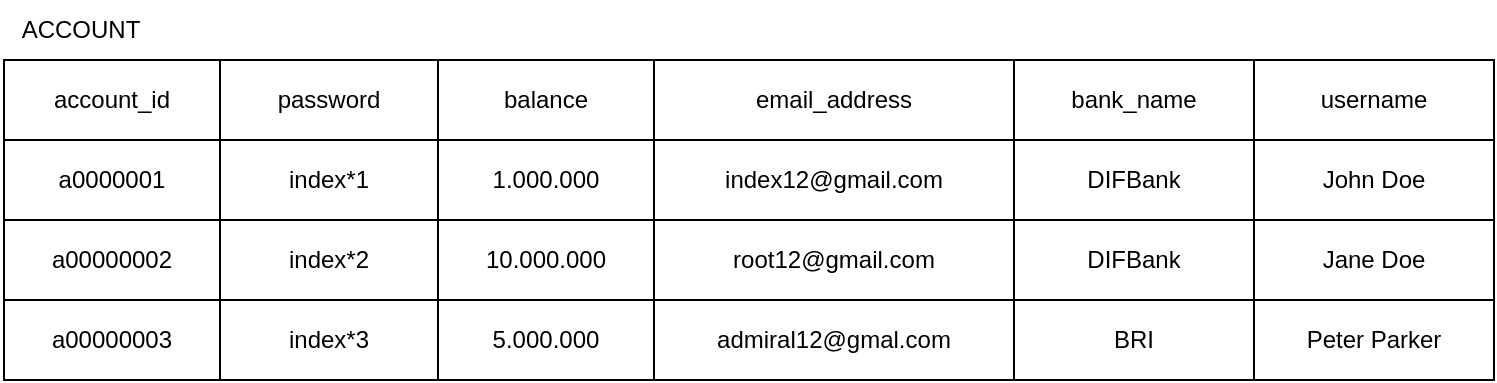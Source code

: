 <mxfile version="22.1.3" type="device">
  <diagram name="Page-1" id="VzlZqtVmYNfStKBr-7xY">
    <mxGraphModel dx="1221" dy="769" grid="1" gridSize="10" guides="1" tooltips="1" connect="1" arrows="1" fold="1" page="1" pageScale="1" pageWidth="850" pageHeight="1100" math="0" shadow="0">
      <root>
        <mxCell id="0" />
        <mxCell id="1" parent="0" />
        <mxCell id="AwuchYBo_K2aNbKIBFRn-1" value="" style="shape=table;startSize=0;container=1;collapsible=0;childLayout=tableLayout;fontSize=12;" parent="1" vertex="1">
          <mxGeometry x="335" y="290" width="745" height="160" as="geometry" />
        </mxCell>
        <mxCell id="AwuchYBo_K2aNbKIBFRn-2" value="" style="shape=tableRow;horizontal=0;startSize=0;swimlaneHead=0;swimlaneBody=0;strokeColor=inherit;top=0;left=0;bottom=0;right=0;collapsible=0;dropTarget=0;fillColor=none;points=[[0,0.5],[1,0.5]];portConstraint=eastwest;fontSize=12;" parent="AwuchYBo_K2aNbKIBFRn-1" vertex="1">
          <mxGeometry width="745" height="40" as="geometry" />
        </mxCell>
        <mxCell id="AwuchYBo_K2aNbKIBFRn-3" value="account_id" style="shape=partialRectangle;html=1;whiteSpace=wrap;connectable=0;strokeColor=inherit;overflow=hidden;fillColor=none;top=0;left=0;bottom=0;right=0;pointerEvents=1;fontSize=12;" parent="AwuchYBo_K2aNbKIBFRn-2" vertex="1">
          <mxGeometry width="108" height="40" as="geometry">
            <mxRectangle width="108" height="40" as="alternateBounds" />
          </mxGeometry>
        </mxCell>
        <mxCell id="AwuchYBo_K2aNbKIBFRn-4" value="password" style="shape=partialRectangle;html=1;whiteSpace=wrap;connectable=0;strokeColor=inherit;overflow=hidden;fillColor=none;top=0;left=0;bottom=0;right=0;pointerEvents=1;fontSize=12;" parent="AwuchYBo_K2aNbKIBFRn-2" vertex="1">
          <mxGeometry x="108" width="109" height="40" as="geometry">
            <mxRectangle width="109" height="40" as="alternateBounds" />
          </mxGeometry>
        </mxCell>
        <mxCell id="AwuchYBo_K2aNbKIBFRn-5" value="balance" style="shape=partialRectangle;html=1;whiteSpace=wrap;connectable=0;strokeColor=inherit;overflow=hidden;fillColor=none;top=0;left=0;bottom=0;right=0;pointerEvents=1;fontSize=12;" parent="AwuchYBo_K2aNbKIBFRn-2" vertex="1">
          <mxGeometry x="217" width="108" height="40" as="geometry">
            <mxRectangle width="108" height="40" as="alternateBounds" />
          </mxGeometry>
        </mxCell>
        <mxCell id="AwuchYBo_K2aNbKIBFRn-15" value="email_address" style="shape=partialRectangle;html=1;whiteSpace=wrap;connectable=0;strokeColor=inherit;overflow=hidden;fillColor=none;top=0;left=0;bottom=0;right=0;pointerEvents=1;fontSize=12;" parent="AwuchYBo_K2aNbKIBFRn-2" vertex="1">
          <mxGeometry x="325" width="180" height="40" as="geometry">
            <mxRectangle width="180" height="40" as="alternateBounds" />
          </mxGeometry>
        </mxCell>
        <mxCell id="Ge0DCW91lCSuW_c6dR6N-1" value="bank_name" style="shape=partialRectangle;html=1;whiteSpace=wrap;connectable=0;strokeColor=inherit;overflow=hidden;fillColor=none;top=0;left=0;bottom=0;right=0;pointerEvents=1;fontSize=12;" vertex="1" parent="AwuchYBo_K2aNbKIBFRn-2">
          <mxGeometry x="505" width="120" height="40" as="geometry">
            <mxRectangle width="120" height="40" as="alternateBounds" />
          </mxGeometry>
        </mxCell>
        <mxCell id="Ge0DCW91lCSuW_c6dR6N-4" value="username" style="shape=partialRectangle;html=1;whiteSpace=wrap;connectable=0;strokeColor=inherit;overflow=hidden;fillColor=none;top=0;left=0;bottom=0;right=0;pointerEvents=1;fontSize=12;" vertex="1" parent="AwuchYBo_K2aNbKIBFRn-2">
          <mxGeometry x="625" width="120" height="40" as="geometry">
            <mxRectangle width="120" height="40" as="alternateBounds" />
          </mxGeometry>
        </mxCell>
        <mxCell id="AwuchYBo_K2aNbKIBFRn-6" value="" style="shape=tableRow;horizontal=0;startSize=0;swimlaneHead=0;swimlaneBody=0;strokeColor=inherit;top=0;left=0;bottom=0;right=0;collapsible=0;dropTarget=0;fillColor=none;points=[[0,0.5],[1,0.5]];portConstraint=eastwest;fontSize=12;" parent="AwuchYBo_K2aNbKIBFRn-1" vertex="1">
          <mxGeometry y="40" width="745" height="40" as="geometry" />
        </mxCell>
        <mxCell id="AwuchYBo_K2aNbKIBFRn-7" value="a0000001" style="shape=partialRectangle;html=1;whiteSpace=wrap;connectable=0;strokeColor=inherit;overflow=hidden;fillColor=none;top=0;left=0;bottom=0;right=0;pointerEvents=1;fontSize=12;" parent="AwuchYBo_K2aNbKIBFRn-6" vertex="1">
          <mxGeometry width="108" height="40" as="geometry">
            <mxRectangle width="108" height="40" as="alternateBounds" />
          </mxGeometry>
        </mxCell>
        <mxCell id="AwuchYBo_K2aNbKIBFRn-8" value="index*1" style="shape=partialRectangle;html=1;whiteSpace=wrap;connectable=0;strokeColor=inherit;overflow=hidden;fillColor=none;top=0;left=0;bottom=0;right=0;pointerEvents=1;fontSize=12;" parent="AwuchYBo_K2aNbKIBFRn-6" vertex="1">
          <mxGeometry x="108" width="109" height="40" as="geometry">
            <mxRectangle width="109" height="40" as="alternateBounds" />
          </mxGeometry>
        </mxCell>
        <mxCell id="AwuchYBo_K2aNbKIBFRn-9" value="1.000.000" style="shape=partialRectangle;html=1;whiteSpace=wrap;connectable=0;strokeColor=inherit;overflow=hidden;fillColor=none;top=0;left=0;bottom=0;right=0;pointerEvents=1;fontSize=12;" parent="AwuchYBo_K2aNbKIBFRn-6" vertex="1">
          <mxGeometry x="217" width="108" height="40" as="geometry">
            <mxRectangle width="108" height="40" as="alternateBounds" />
          </mxGeometry>
        </mxCell>
        <mxCell id="AwuchYBo_K2aNbKIBFRn-16" value="index12@gmail.com" style="shape=partialRectangle;html=1;whiteSpace=wrap;connectable=0;strokeColor=inherit;overflow=hidden;fillColor=none;top=0;left=0;bottom=0;right=0;pointerEvents=1;fontSize=12;" parent="AwuchYBo_K2aNbKIBFRn-6" vertex="1">
          <mxGeometry x="325" width="180" height="40" as="geometry">
            <mxRectangle width="180" height="40" as="alternateBounds" />
          </mxGeometry>
        </mxCell>
        <mxCell id="Ge0DCW91lCSuW_c6dR6N-2" value="DIFBank" style="shape=partialRectangle;html=1;whiteSpace=wrap;connectable=0;strokeColor=inherit;overflow=hidden;fillColor=none;top=0;left=0;bottom=0;right=0;pointerEvents=1;fontSize=12;" vertex="1" parent="AwuchYBo_K2aNbKIBFRn-6">
          <mxGeometry x="505" width="120" height="40" as="geometry">
            <mxRectangle width="120" height="40" as="alternateBounds" />
          </mxGeometry>
        </mxCell>
        <mxCell id="Ge0DCW91lCSuW_c6dR6N-5" value="John Doe" style="shape=partialRectangle;html=1;whiteSpace=wrap;connectable=0;strokeColor=inherit;overflow=hidden;fillColor=none;top=0;left=0;bottom=0;right=0;pointerEvents=1;fontSize=12;" vertex="1" parent="AwuchYBo_K2aNbKIBFRn-6">
          <mxGeometry x="625" width="120" height="40" as="geometry">
            <mxRectangle width="120" height="40" as="alternateBounds" />
          </mxGeometry>
        </mxCell>
        <mxCell id="AwuchYBo_K2aNbKIBFRn-10" value="" style="shape=tableRow;horizontal=0;startSize=0;swimlaneHead=0;swimlaneBody=0;strokeColor=inherit;top=0;left=0;bottom=0;right=0;collapsible=0;dropTarget=0;fillColor=none;points=[[0,0.5],[1,0.5]];portConstraint=eastwest;fontSize=12;" parent="AwuchYBo_K2aNbKIBFRn-1" vertex="1">
          <mxGeometry y="80" width="745" height="40" as="geometry" />
        </mxCell>
        <mxCell id="AwuchYBo_K2aNbKIBFRn-11" value="a00000002" style="shape=partialRectangle;html=1;whiteSpace=wrap;connectable=0;strokeColor=inherit;overflow=hidden;fillColor=none;top=0;left=0;bottom=0;right=0;pointerEvents=1;fontSize=12;" parent="AwuchYBo_K2aNbKIBFRn-10" vertex="1">
          <mxGeometry width="108" height="40" as="geometry">
            <mxRectangle width="108" height="40" as="alternateBounds" />
          </mxGeometry>
        </mxCell>
        <mxCell id="AwuchYBo_K2aNbKIBFRn-12" value="index*2" style="shape=partialRectangle;html=1;whiteSpace=wrap;connectable=0;strokeColor=inherit;overflow=hidden;fillColor=none;top=0;left=0;bottom=0;right=0;pointerEvents=1;fontSize=12;" parent="AwuchYBo_K2aNbKIBFRn-10" vertex="1">
          <mxGeometry x="108" width="109" height="40" as="geometry">
            <mxRectangle width="109" height="40" as="alternateBounds" />
          </mxGeometry>
        </mxCell>
        <mxCell id="AwuchYBo_K2aNbKIBFRn-13" value="10.000.000" style="shape=partialRectangle;html=1;whiteSpace=wrap;connectable=0;strokeColor=inherit;overflow=hidden;fillColor=none;top=0;left=0;bottom=0;right=0;pointerEvents=1;fontSize=12;" parent="AwuchYBo_K2aNbKIBFRn-10" vertex="1">
          <mxGeometry x="217" width="108" height="40" as="geometry">
            <mxRectangle width="108" height="40" as="alternateBounds" />
          </mxGeometry>
        </mxCell>
        <mxCell id="AwuchYBo_K2aNbKIBFRn-17" value="root12@gmail.com" style="shape=partialRectangle;html=1;whiteSpace=wrap;connectable=0;strokeColor=inherit;overflow=hidden;fillColor=none;top=0;left=0;bottom=0;right=0;pointerEvents=1;fontSize=12;" parent="AwuchYBo_K2aNbKIBFRn-10" vertex="1">
          <mxGeometry x="325" width="180" height="40" as="geometry">
            <mxRectangle width="180" height="40" as="alternateBounds" />
          </mxGeometry>
        </mxCell>
        <mxCell id="Ge0DCW91lCSuW_c6dR6N-3" value="DIFBank" style="shape=partialRectangle;html=1;whiteSpace=wrap;connectable=0;strokeColor=inherit;overflow=hidden;fillColor=none;top=0;left=0;bottom=0;right=0;pointerEvents=1;fontSize=12;" vertex="1" parent="AwuchYBo_K2aNbKIBFRn-10">
          <mxGeometry x="505" width="120" height="40" as="geometry">
            <mxRectangle width="120" height="40" as="alternateBounds" />
          </mxGeometry>
        </mxCell>
        <mxCell id="Ge0DCW91lCSuW_c6dR6N-6" value="Jane Doe" style="shape=partialRectangle;html=1;whiteSpace=wrap;connectable=0;strokeColor=inherit;overflow=hidden;fillColor=none;top=0;left=0;bottom=0;right=0;pointerEvents=1;fontSize=12;" vertex="1" parent="AwuchYBo_K2aNbKIBFRn-10">
          <mxGeometry x="625" width="120" height="40" as="geometry">
            <mxRectangle width="120" height="40" as="alternateBounds" />
          </mxGeometry>
        </mxCell>
        <mxCell id="Ge0DCW91lCSuW_c6dR6N-7" style="shape=tableRow;horizontal=0;startSize=0;swimlaneHead=0;swimlaneBody=0;strokeColor=inherit;top=0;left=0;bottom=0;right=0;collapsible=0;dropTarget=0;fillColor=none;points=[[0,0.5],[1,0.5]];portConstraint=eastwest;fontSize=12;" vertex="1" parent="AwuchYBo_K2aNbKIBFRn-1">
          <mxGeometry y="120" width="745" height="40" as="geometry" />
        </mxCell>
        <mxCell id="Ge0DCW91lCSuW_c6dR6N-8" value="a00000003" style="shape=partialRectangle;html=1;whiteSpace=wrap;connectable=0;strokeColor=inherit;overflow=hidden;fillColor=none;top=0;left=0;bottom=0;right=0;pointerEvents=1;fontSize=12;" vertex="1" parent="Ge0DCW91lCSuW_c6dR6N-7">
          <mxGeometry width="108" height="40" as="geometry">
            <mxRectangle width="108" height="40" as="alternateBounds" />
          </mxGeometry>
        </mxCell>
        <mxCell id="Ge0DCW91lCSuW_c6dR6N-9" value="index*3" style="shape=partialRectangle;html=1;whiteSpace=wrap;connectable=0;strokeColor=inherit;overflow=hidden;fillColor=none;top=0;left=0;bottom=0;right=0;pointerEvents=1;fontSize=12;" vertex="1" parent="Ge0DCW91lCSuW_c6dR6N-7">
          <mxGeometry x="108" width="109" height="40" as="geometry">
            <mxRectangle width="109" height="40" as="alternateBounds" />
          </mxGeometry>
        </mxCell>
        <mxCell id="Ge0DCW91lCSuW_c6dR6N-10" value="5.000.000" style="shape=partialRectangle;html=1;whiteSpace=wrap;connectable=0;strokeColor=inherit;overflow=hidden;fillColor=none;top=0;left=0;bottom=0;right=0;pointerEvents=1;fontSize=12;" vertex="1" parent="Ge0DCW91lCSuW_c6dR6N-7">
          <mxGeometry x="217" width="108" height="40" as="geometry">
            <mxRectangle width="108" height="40" as="alternateBounds" />
          </mxGeometry>
        </mxCell>
        <mxCell id="Ge0DCW91lCSuW_c6dR6N-11" value="admiral12@gmal.com" style="shape=partialRectangle;html=1;whiteSpace=wrap;connectable=0;strokeColor=inherit;overflow=hidden;fillColor=none;top=0;left=0;bottom=0;right=0;pointerEvents=1;fontSize=12;" vertex="1" parent="Ge0DCW91lCSuW_c6dR6N-7">
          <mxGeometry x="325" width="180" height="40" as="geometry">
            <mxRectangle width="180" height="40" as="alternateBounds" />
          </mxGeometry>
        </mxCell>
        <mxCell id="Ge0DCW91lCSuW_c6dR6N-12" value="BRI" style="shape=partialRectangle;html=1;whiteSpace=wrap;connectable=0;strokeColor=inherit;overflow=hidden;fillColor=none;top=0;left=0;bottom=0;right=0;pointerEvents=1;fontSize=12;" vertex="1" parent="Ge0DCW91lCSuW_c6dR6N-7">
          <mxGeometry x="505" width="120" height="40" as="geometry">
            <mxRectangle width="120" height="40" as="alternateBounds" />
          </mxGeometry>
        </mxCell>
        <mxCell id="Ge0DCW91lCSuW_c6dR6N-13" value="Peter Parker" style="shape=partialRectangle;html=1;whiteSpace=wrap;connectable=0;strokeColor=inherit;overflow=hidden;fillColor=none;top=0;left=0;bottom=0;right=0;pointerEvents=1;fontSize=12;" vertex="1" parent="Ge0DCW91lCSuW_c6dR6N-7">
          <mxGeometry x="625" width="120" height="40" as="geometry">
            <mxRectangle width="120" height="40" as="alternateBounds" />
          </mxGeometry>
        </mxCell>
        <mxCell id="AwuchYBo_K2aNbKIBFRn-14" value="ACCOUNT" style="text;html=1;align=center;verticalAlign=middle;resizable=0;points=[];autosize=1;strokeColor=none;fillColor=none;" parent="1" vertex="1">
          <mxGeometry x="333" y="260" width="80" height="30" as="geometry" />
        </mxCell>
      </root>
    </mxGraphModel>
  </diagram>
</mxfile>
